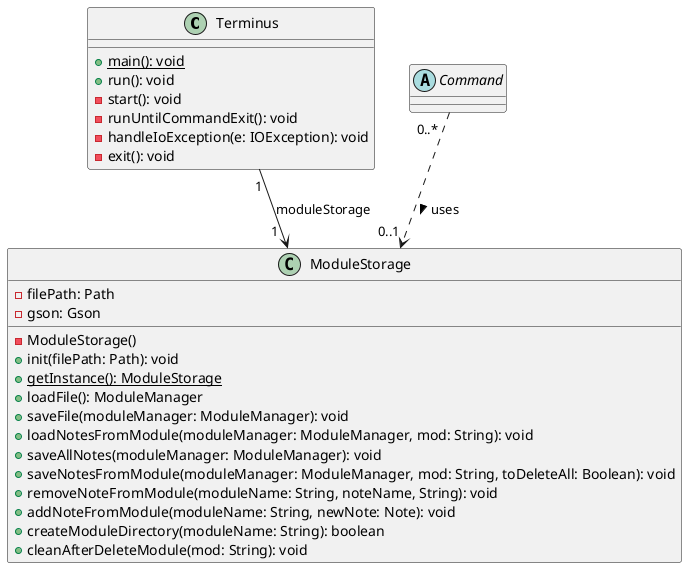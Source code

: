 @startuml
'https://plantuml.com/class-diagram



'abstract class DGS
'abstract AbstractCollection
'interface List
'interface Collection
'
'List <|-- AbstractList
'Collection -- AbstractCollection
'
'Collection <|- List
'AbstractCollection <|- AbstractList
'AbstractList <|-- ArrayList

Terminus "1" --> "1  " ModuleStorage: moduleStorage

Command "0..*  " ..> "0..1 " ModuleStorage: uses >

class Terminus {
  + main(): void {static}
  + run(): void
  - start(): void
  - runUntilCommandExit(): void
  - handleIoException(e: IOException): void
  - exit(): void
}

class ModuleStorage {
  - filePath: Path
  - gson: Gson
  - ModuleStorage()
  + init(filePath: Path): void
  + getInstance(): ModuleStorage {static}
  + loadFile(): ModuleManager
  + saveFile(moduleManager: ModuleManager): void
  + loadNotesFromModule(moduleManager: ModuleManager, mod: String): void
  + saveAllNotes(moduleManager: ModuleManager): void
  + saveNotesFromModule(moduleManager: ModuleManager, mod: String, toDeleteAll: Boolean): void
  + removeNoteFromModule(moduleName: String, noteName, String): void
  + addNoteFromModule(moduleName: String, newNote: Note): void
  + createModuleDirectory(moduleName: String): boolean
  + cleanAfterDeleteModule(mod: String): void
}

abstract Command {

}

@enduml